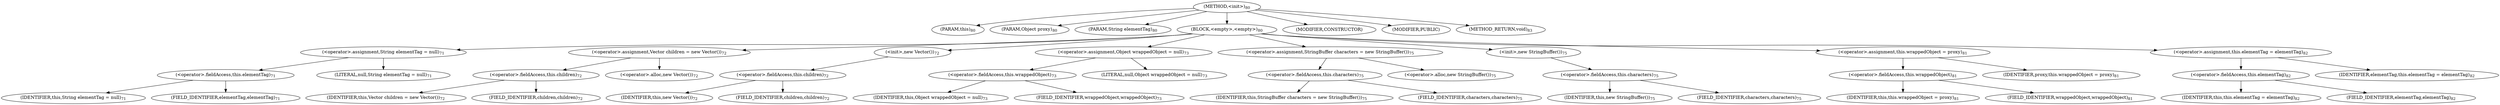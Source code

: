 digraph "&lt;init&gt;" {  
"41" [label = <(METHOD,&lt;init&gt;)<SUB>80</SUB>> ]
"4" [label = <(PARAM,this)<SUB>80</SUB>> ]
"42" [label = <(PARAM,Object proxy)<SUB>80</SUB>> ]
"43" [label = <(PARAM,String elementTag)<SUB>80</SUB>> ]
"44" [label = <(BLOCK,&lt;empty&gt;,&lt;empty&gt;)<SUB>80</SUB>> ]
"45" [label = <(&lt;operator&gt;.assignment,String elementTag = null)<SUB>71</SUB>> ]
"46" [label = <(&lt;operator&gt;.fieldAccess,this.elementTag)<SUB>71</SUB>> ]
"47" [label = <(IDENTIFIER,this,String elementTag = null)<SUB>71</SUB>> ]
"48" [label = <(FIELD_IDENTIFIER,elementTag,elementTag)<SUB>71</SUB>> ]
"49" [label = <(LITERAL,null,String elementTag = null)<SUB>71</SUB>> ]
"50" [label = <(&lt;operator&gt;.assignment,Vector children = new Vector())<SUB>72</SUB>> ]
"51" [label = <(&lt;operator&gt;.fieldAccess,this.children)<SUB>72</SUB>> ]
"52" [label = <(IDENTIFIER,this,Vector children = new Vector())<SUB>72</SUB>> ]
"53" [label = <(FIELD_IDENTIFIER,children,children)<SUB>72</SUB>> ]
"54" [label = <(&lt;operator&gt;.alloc,new Vector())<SUB>72</SUB>> ]
"55" [label = <(&lt;init&gt;,new Vector())<SUB>72</SUB>> ]
"56" [label = <(&lt;operator&gt;.fieldAccess,this.children)<SUB>72</SUB>> ]
"57" [label = <(IDENTIFIER,this,new Vector())<SUB>72</SUB>> ]
"58" [label = <(FIELD_IDENTIFIER,children,children)<SUB>72</SUB>> ]
"59" [label = <(&lt;operator&gt;.assignment,Object wrappedObject = null)<SUB>73</SUB>> ]
"60" [label = <(&lt;operator&gt;.fieldAccess,this.wrappedObject)<SUB>73</SUB>> ]
"61" [label = <(IDENTIFIER,this,Object wrappedObject = null)<SUB>73</SUB>> ]
"62" [label = <(FIELD_IDENTIFIER,wrappedObject,wrappedObject)<SUB>73</SUB>> ]
"63" [label = <(LITERAL,null,Object wrappedObject = null)<SUB>73</SUB>> ]
"64" [label = <(&lt;operator&gt;.assignment,StringBuffer characters = new StringBuffer())<SUB>75</SUB>> ]
"65" [label = <(&lt;operator&gt;.fieldAccess,this.characters)<SUB>75</SUB>> ]
"66" [label = <(IDENTIFIER,this,StringBuffer characters = new StringBuffer())<SUB>75</SUB>> ]
"67" [label = <(FIELD_IDENTIFIER,characters,characters)<SUB>75</SUB>> ]
"68" [label = <(&lt;operator&gt;.alloc,new StringBuffer())<SUB>75</SUB>> ]
"69" [label = <(&lt;init&gt;,new StringBuffer())<SUB>75</SUB>> ]
"70" [label = <(&lt;operator&gt;.fieldAccess,this.characters)<SUB>75</SUB>> ]
"71" [label = <(IDENTIFIER,this,new StringBuffer())<SUB>75</SUB>> ]
"72" [label = <(FIELD_IDENTIFIER,characters,characters)<SUB>75</SUB>> ]
"73" [label = <(&lt;operator&gt;.assignment,this.wrappedObject = proxy)<SUB>81</SUB>> ]
"74" [label = <(&lt;operator&gt;.fieldAccess,this.wrappedObject)<SUB>81</SUB>> ]
"75" [label = <(IDENTIFIER,this,this.wrappedObject = proxy)<SUB>81</SUB>> ]
"76" [label = <(FIELD_IDENTIFIER,wrappedObject,wrappedObject)<SUB>81</SUB>> ]
"77" [label = <(IDENTIFIER,proxy,this.wrappedObject = proxy)<SUB>81</SUB>> ]
"78" [label = <(&lt;operator&gt;.assignment,this.elementTag = elementTag)<SUB>82</SUB>> ]
"79" [label = <(&lt;operator&gt;.fieldAccess,this.elementTag)<SUB>82</SUB>> ]
"3" [label = <(IDENTIFIER,this,this.elementTag = elementTag)<SUB>82</SUB>> ]
"80" [label = <(FIELD_IDENTIFIER,elementTag,elementTag)<SUB>82</SUB>> ]
"81" [label = <(IDENTIFIER,elementTag,this.elementTag = elementTag)<SUB>82</SUB>> ]
"82" [label = <(MODIFIER,CONSTRUCTOR)> ]
"83" [label = <(MODIFIER,PUBLIC)> ]
"84" [label = <(METHOD_RETURN,void)<SUB>83</SUB>> ]
  "41" -> "4" 
  "41" -> "42" 
  "41" -> "43" 
  "41" -> "44" 
  "41" -> "82" 
  "41" -> "83" 
  "41" -> "84" 
  "44" -> "45" 
  "44" -> "50" 
  "44" -> "55" 
  "44" -> "59" 
  "44" -> "64" 
  "44" -> "69" 
  "44" -> "73" 
  "44" -> "78" 
  "45" -> "46" 
  "45" -> "49" 
  "46" -> "47" 
  "46" -> "48" 
  "50" -> "51" 
  "50" -> "54" 
  "51" -> "52" 
  "51" -> "53" 
  "55" -> "56" 
  "56" -> "57" 
  "56" -> "58" 
  "59" -> "60" 
  "59" -> "63" 
  "60" -> "61" 
  "60" -> "62" 
  "64" -> "65" 
  "64" -> "68" 
  "65" -> "66" 
  "65" -> "67" 
  "69" -> "70" 
  "70" -> "71" 
  "70" -> "72" 
  "73" -> "74" 
  "73" -> "77" 
  "74" -> "75" 
  "74" -> "76" 
  "78" -> "79" 
  "78" -> "81" 
  "79" -> "3" 
  "79" -> "80" 
}
